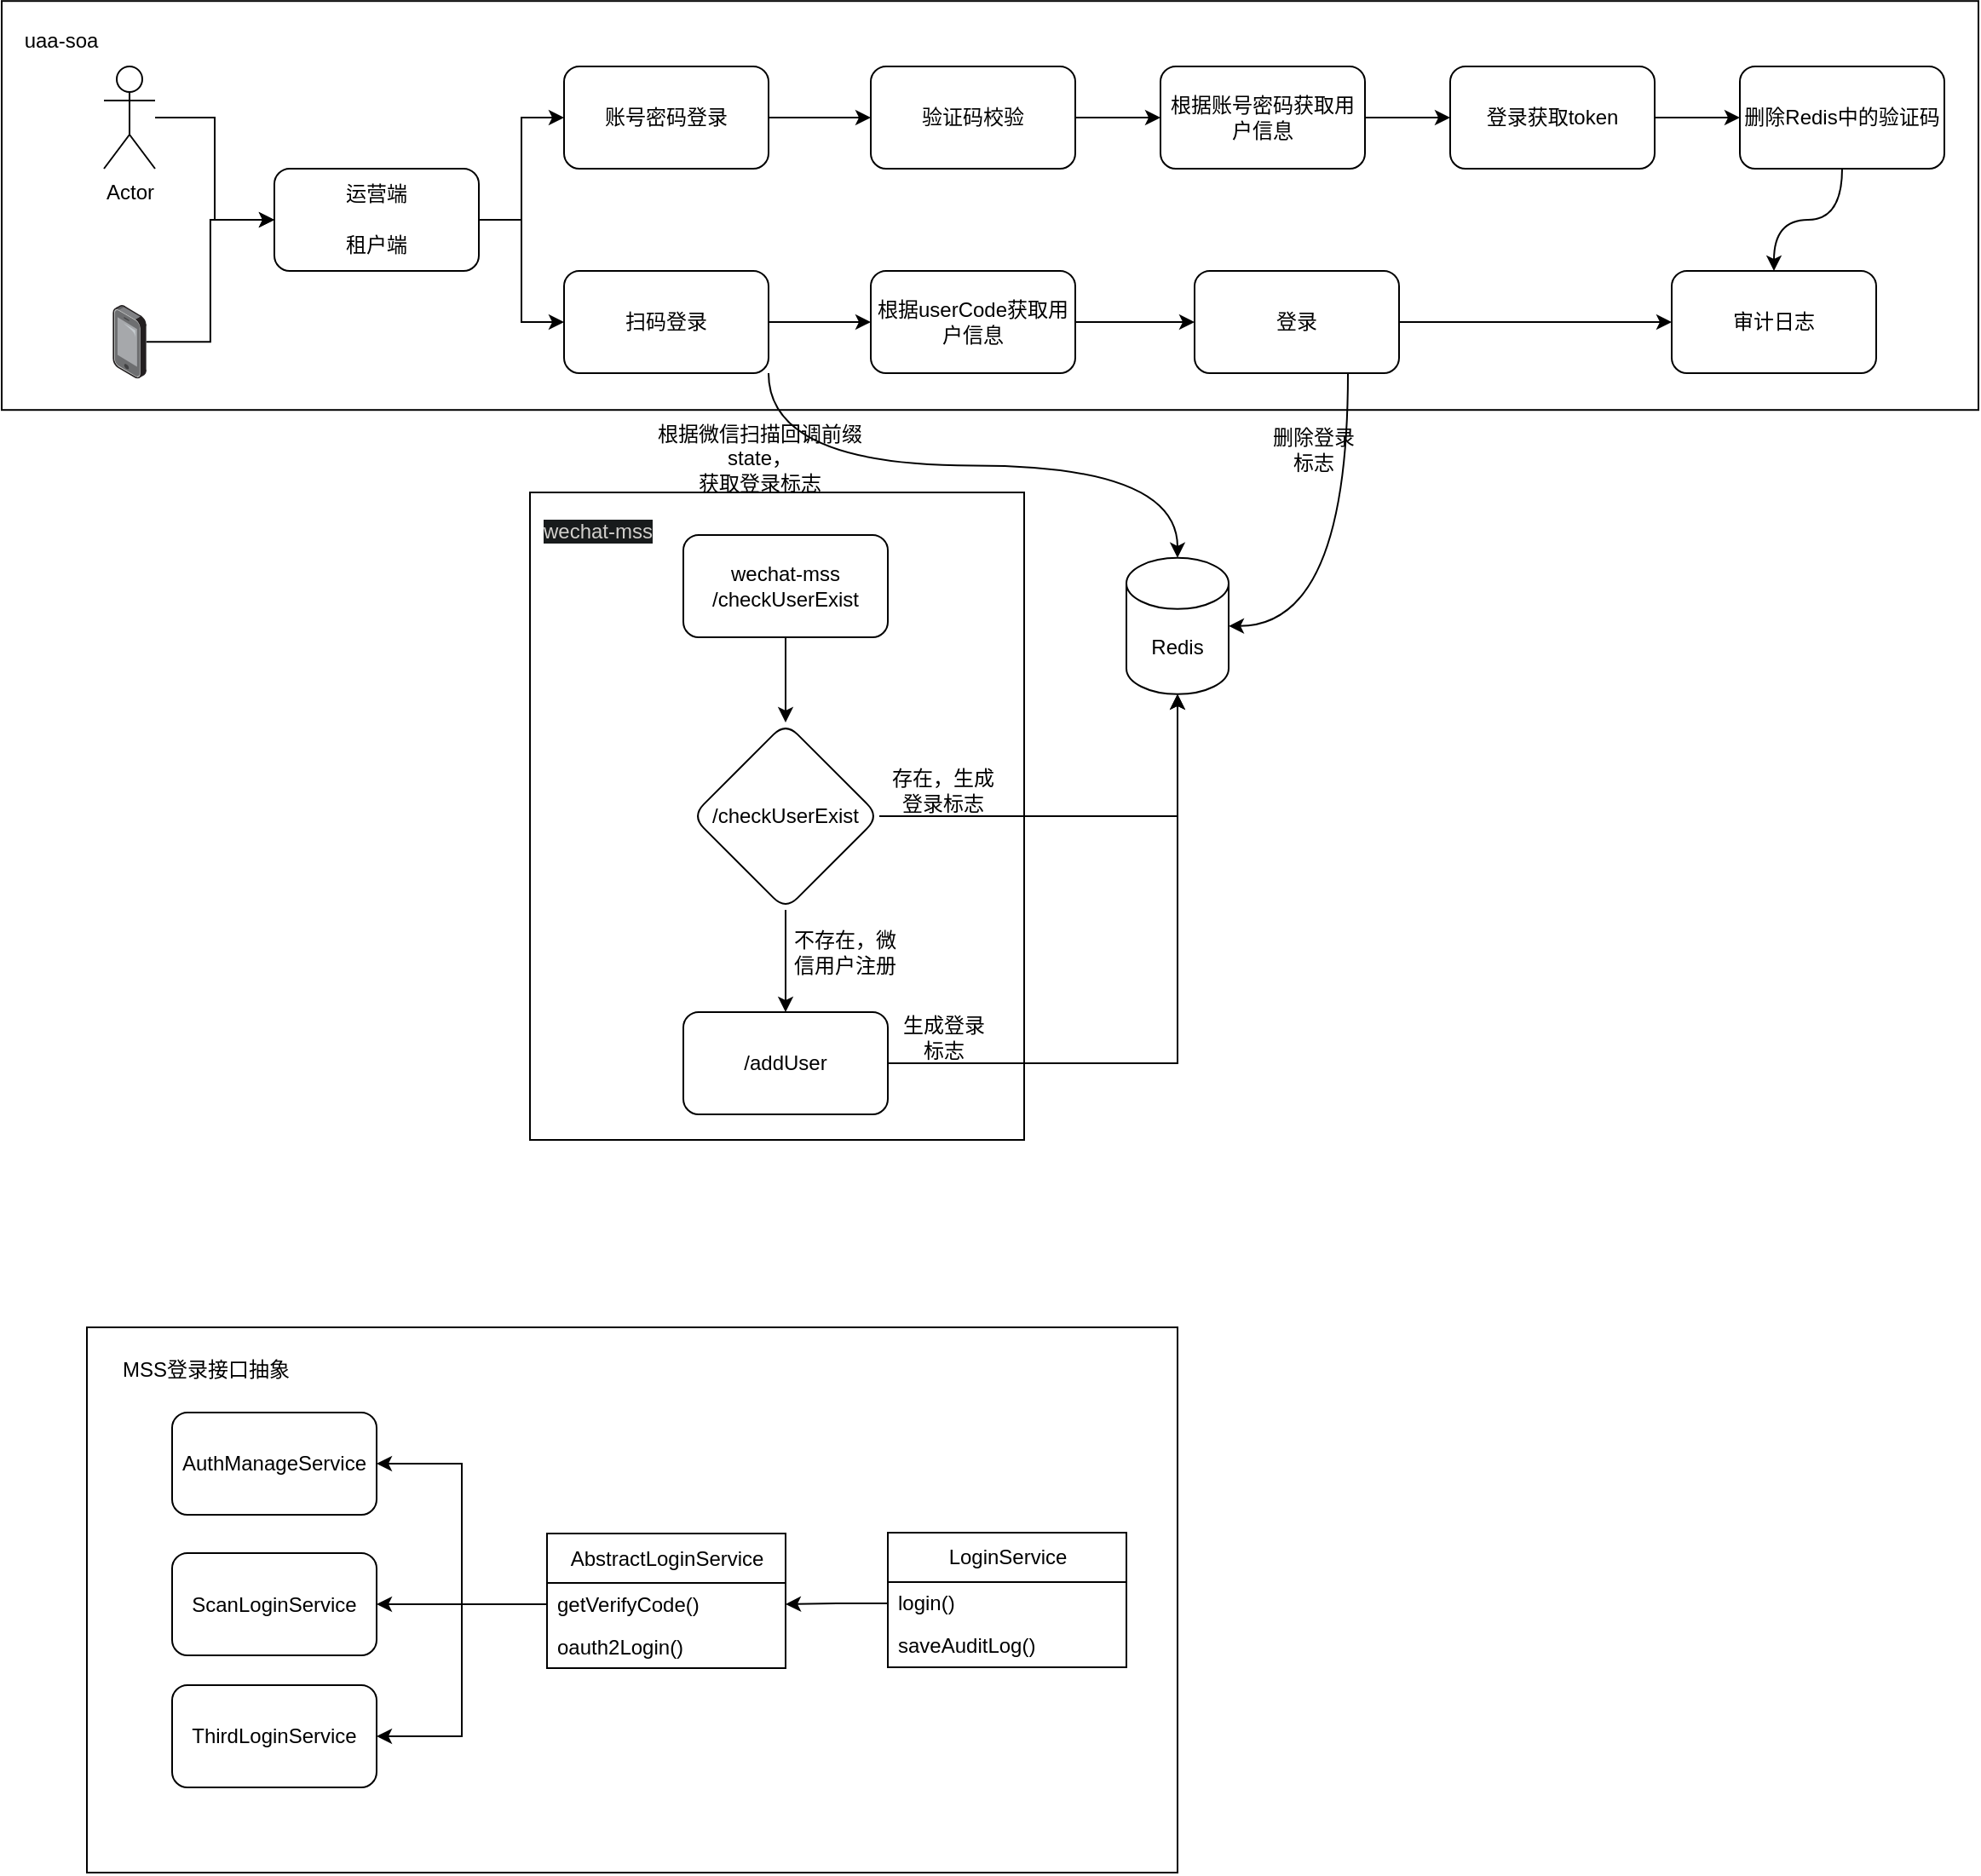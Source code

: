 <mxfile version="20.5.1" type="github">
  <diagram id="CSHMHOhT1F40CPSZBinU" name="第 1 页">
    <mxGraphModel dx="1108" dy="450" grid="1" gridSize="10" guides="1" tooltips="1" connect="1" arrows="1" fold="1" page="1" pageScale="1" pageWidth="827" pageHeight="1169" math="0" shadow="0">
      <root>
        <mxCell id="0" />
        <mxCell id="1" parent="0" />
        <mxCell id="W6JuPS5p_Wff2jWadVtR-45" value="" style="rounded=0;whiteSpace=wrap;html=1;" parent="1" vertex="1">
          <mxGeometry x="20" y="21.6" width="1160" height="240" as="geometry" />
        </mxCell>
        <mxCell id="W6JuPS5p_Wff2jWadVtR-15" value="" style="rounded=0;whiteSpace=wrap;html=1;" parent="1" vertex="1">
          <mxGeometry x="330" y="310" width="290" height="380" as="geometry" />
        </mxCell>
        <mxCell id="dLf7UNA71OGZmiSOI_5H-50" value="" style="rounded=0;whiteSpace=wrap;html=1;" parent="1" vertex="1">
          <mxGeometry x="70" y="800" width="640" height="320" as="geometry" />
        </mxCell>
        <mxCell id="b52GCULrHhmh10Wu_USz-11" style="edgeStyle=orthogonalEdgeStyle;rounded=0;orthogonalLoop=1;jettySize=auto;html=1;entryX=0;entryY=0.5;entryDx=0;entryDy=0;" parent="1" source="dLf7UNA71OGZmiSOI_5H-2" target="b52GCULrHhmh10Wu_USz-8" edge="1">
          <mxGeometry relative="1" as="geometry" />
        </mxCell>
        <mxCell id="dLf7UNA71OGZmiSOI_5H-2" value="Actor" style="shape=umlActor;verticalLabelPosition=bottom;verticalAlign=top;html=1;outlineConnect=0;" parent="1" vertex="1">
          <mxGeometry x="80" y="60" width="30" height="60" as="geometry" />
        </mxCell>
        <mxCell id="b52GCULrHhmh10Wu_USz-12" style="edgeStyle=orthogonalEdgeStyle;rounded=0;orthogonalLoop=1;jettySize=auto;html=1;entryX=0;entryY=0.5;entryDx=0;entryDy=0;" parent="1" source="dLf7UNA71OGZmiSOI_5H-4" target="b52GCULrHhmh10Wu_USz-8" edge="1">
          <mxGeometry relative="1" as="geometry">
            <mxPoint x="170" y="150" as="targetPoint" />
          </mxGeometry>
        </mxCell>
        <mxCell id="dLf7UNA71OGZmiSOI_5H-4" value="" style="points=[];aspect=fixed;html=1;align=center;shadow=0;dashed=0;image;image=img/lib/allied_telesis/computer_and_terminals/Smartphone.svg;" parent="1" vertex="1">
          <mxGeometry x="85.1" y="200" width="19.8" height="43.2" as="geometry" />
        </mxCell>
        <mxCell id="dLf7UNA71OGZmiSOI_5H-10" value="AuthManageService" style="rounded=1;whiteSpace=wrap;html=1;" parent="1" vertex="1">
          <mxGeometry x="120" y="850" width="120" height="60" as="geometry" />
        </mxCell>
        <mxCell id="dLf7UNA71OGZmiSOI_5H-12" value="ScanLoginService" style="rounded=1;whiteSpace=wrap;html=1;" parent="1" vertex="1">
          <mxGeometry x="120" y="932.5" width="120" height="60" as="geometry" />
        </mxCell>
        <mxCell id="dLf7UNA71OGZmiSOI_5H-13" value="ThirdLoginService" style="rounded=1;whiteSpace=wrap;html=1;" parent="1" vertex="1">
          <mxGeometry x="120" y="1010" width="120" height="60" as="geometry" />
        </mxCell>
        <mxCell id="dLf7UNA71OGZmiSOI_5H-42" value="&lt;span style=&quot;font-weight: 400;&quot;&gt;AbstractLoginService&lt;/span&gt;" style="swimlane;fontStyle=1;align=center;verticalAlign=middle;childLayout=stackLayout;horizontal=1;startSize=29;horizontalStack=0;resizeParent=1;resizeParentMax=0;resizeLast=0;collapsible=0;marginBottom=0;html=1;" parent="1" vertex="1">
          <mxGeometry x="340" y="921" width="140" height="79" as="geometry" />
        </mxCell>
        <mxCell id="dLf7UNA71OGZmiSOI_5H-45" value="getVerifyCode()" style="text;html=1;strokeColor=none;fillColor=none;align=left;verticalAlign=middle;spacingLeft=4;spacingRight=4;overflow=hidden;rotatable=0;points=[[0,0.5],[1,0.5]];portConstraint=eastwest;" parent="dLf7UNA71OGZmiSOI_5H-42" vertex="1">
          <mxGeometry y="29" width="140" height="25" as="geometry" />
        </mxCell>
        <mxCell id="dLf7UNA71OGZmiSOI_5H-44" value="oauth2Login()" style="text;html=1;strokeColor=none;fillColor=none;align=left;verticalAlign=middle;spacingLeft=4;spacingRight=4;overflow=hidden;rotatable=0;points=[[0,0.5],[1,0.5]];portConstraint=eastwest;" parent="dLf7UNA71OGZmiSOI_5H-42" vertex="1">
          <mxGeometry y="54" width="140" height="25" as="geometry" />
        </mxCell>
        <mxCell id="dLf7UNA71OGZmiSOI_5H-46" style="edgeStyle=orthogonalEdgeStyle;rounded=0;orthogonalLoop=1;jettySize=auto;html=1;entryX=1;entryY=0.5;entryDx=0;entryDy=0;" parent="1" source="dLf7UNA71OGZmiSOI_5H-45" target="dLf7UNA71OGZmiSOI_5H-10" edge="1">
          <mxGeometry relative="1" as="geometry" />
        </mxCell>
        <mxCell id="dLf7UNA71OGZmiSOI_5H-47" style="edgeStyle=orthogonalEdgeStyle;rounded=0;orthogonalLoop=1;jettySize=auto;html=1;entryX=1;entryY=0.5;entryDx=0;entryDy=0;" parent="1" source="dLf7UNA71OGZmiSOI_5H-45" target="dLf7UNA71OGZmiSOI_5H-12" edge="1">
          <mxGeometry relative="1" as="geometry" />
        </mxCell>
        <mxCell id="dLf7UNA71OGZmiSOI_5H-48" style="edgeStyle=orthogonalEdgeStyle;rounded=0;orthogonalLoop=1;jettySize=auto;html=1;entryX=1;entryY=0.5;entryDx=0;entryDy=0;" parent="1" source="dLf7UNA71OGZmiSOI_5H-45" target="dLf7UNA71OGZmiSOI_5H-13" edge="1">
          <mxGeometry relative="1" as="geometry" />
        </mxCell>
        <mxCell id="dLf7UNA71OGZmiSOI_5H-51" value="MSS登录接口抽象" style="text;html=1;strokeColor=none;fillColor=none;align=center;verticalAlign=middle;whiteSpace=wrap;rounded=0;" parent="1" vertex="1">
          <mxGeometry x="80" y="810" width="120" height="30" as="geometry" />
        </mxCell>
        <mxCell id="dLf7UNA71OGZmiSOI_5H-57" value="&lt;span style=&quot;font-weight: 400;&quot;&gt;LoginService&lt;/span&gt;" style="swimlane;fontStyle=1;align=center;verticalAlign=middle;childLayout=stackLayout;horizontal=1;startSize=29;horizontalStack=0;resizeParent=1;resizeParentMax=0;resizeLast=0;collapsible=0;marginBottom=0;html=1;" parent="1" vertex="1">
          <mxGeometry x="540" y="920.5" width="140" height="79" as="geometry" />
        </mxCell>
        <mxCell id="dLf7UNA71OGZmiSOI_5H-58" value="login()" style="text;html=1;strokeColor=none;fillColor=none;align=left;verticalAlign=middle;spacingLeft=4;spacingRight=4;overflow=hidden;rotatable=0;points=[[0,0.5],[1,0.5]];portConstraint=eastwest;" parent="dLf7UNA71OGZmiSOI_5H-57" vertex="1">
          <mxGeometry y="29" width="140" height="25" as="geometry" />
        </mxCell>
        <mxCell id="dLf7UNA71OGZmiSOI_5H-59" value="saveAuditLog()" style="text;html=1;strokeColor=none;fillColor=none;align=left;verticalAlign=middle;spacingLeft=4;spacingRight=4;overflow=hidden;rotatable=0;points=[[0,0.5],[1,0.5]];portConstraint=eastwest;" parent="dLf7UNA71OGZmiSOI_5H-57" vertex="1">
          <mxGeometry y="54" width="140" height="25" as="geometry" />
        </mxCell>
        <mxCell id="dLf7UNA71OGZmiSOI_5H-60" value="" style="edgeStyle=orthogonalEdgeStyle;rounded=0;orthogonalLoop=1;jettySize=auto;html=1;entryX=1;entryY=0.5;entryDx=0;entryDy=0;" parent="1" source="dLf7UNA71OGZmiSOI_5H-58" target="dLf7UNA71OGZmiSOI_5H-45" edge="1">
          <mxGeometry relative="1" as="geometry" />
        </mxCell>
        <mxCell id="b52GCULrHhmh10Wu_USz-15" style="edgeStyle=orthogonalEdgeStyle;rounded=0;orthogonalLoop=1;jettySize=auto;html=1;entryX=0;entryY=0.5;entryDx=0;entryDy=0;" parent="1" source="b52GCULrHhmh10Wu_USz-8" target="b52GCULrHhmh10Wu_USz-13" edge="1">
          <mxGeometry relative="1" as="geometry" />
        </mxCell>
        <mxCell id="b52GCULrHhmh10Wu_USz-16" style="edgeStyle=orthogonalEdgeStyle;rounded=0;orthogonalLoop=1;jettySize=auto;html=1;" parent="1" source="b52GCULrHhmh10Wu_USz-8" target="b52GCULrHhmh10Wu_USz-14" edge="1">
          <mxGeometry relative="1" as="geometry" />
        </mxCell>
        <mxCell id="b52GCULrHhmh10Wu_USz-8" value="" style="rounded=1;whiteSpace=wrap;html=1;" parent="1" vertex="1">
          <mxGeometry x="180" y="120" width="120" height="60" as="geometry" />
        </mxCell>
        <mxCell id="b52GCULrHhmh10Wu_USz-9" value="运营端" style="text;html=1;strokeColor=none;fillColor=none;align=center;verticalAlign=middle;whiteSpace=wrap;rounded=0;" parent="1" vertex="1">
          <mxGeometry x="210" y="120" width="60" height="30" as="geometry" />
        </mxCell>
        <mxCell id="b52GCULrHhmh10Wu_USz-10" value="租户端" style="text;html=1;strokeColor=none;fillColor=none;align=center;verticalAlign=middle;whiteSpace=wrap;rounded=0;" parent="1" vertex="1">
          <mxGeometry x="210" y="150" width="60" height="30" as="geometry" />
        </mxCell>
        <mxCell id="W6JuPS5p_Wff2jWadVtR-38" value="" style="edgeStyle=orthogonalEdgeStyle;curved=1;rounded=0;orthogonalLoop=1;jettySize=auto;html=1;" parent="1" source="b52GCULrHhmh10Wu_USz-13" target="W6JuPS5p_Wff2jWadVtR-35" edge="1">
          <mxGeometry relative="1" as="geometry" />
        </mxCell>
        <mxCell id="b52GCULrHhmh10Wu_USz-13" value="账号密码登录" style="rounded=1;whiteSpace=wrap;html=1;" parent="1" vertex="1">
          <mxGeometry x="350" y="60" width="120" height="60" as="geometry" />
        </mxCell>
        <mxCell id="W6JuPS5p_Wff2jWadVtR-24" value="" style="edgeStyle=orthogonalEdgeStyle;rounded=0;orthogonalLoop=1;jettySize=auto;html=1;" parent="1" source="b52GCULrHhmh10Wu_USz-14" target="W6JuPS5p_Wff2jWadVtR-23" edge="1">
          <mxGeometry relative="1" as="geometry" />
        </mxCell>
        <mxCell id="937aJtxzMhDiE7O-TSph-1" style="edgeStyle=orthogonalEdgeStyle;rounded=0;orthogonalLoop=1;jettySize=auto;html=1;exitX=1;exitY=1;exitDx=0;exitDy=0;curved=1;" edge="1" parent="1" source="b52GCULrHhmh10Wu_USz-14" target="W6JuPS5p_Wff2jWadVtR-7">
          <mxGeometry relative="1" as="geometry" />
        </mxCell>
        <mxCell id="b52GCULrHhmh10Wu_USz-14" value="扫码登录" style="rounded=1;whiteSpace=wrap;html=1;" parent="1" vertex="1">
          <mxGeometry x="350" y="180" width="120" height="60" as="geometry" />
        </mxCell>
        <mxCell id="W6JuPS5p_Wff2jWadVtR-5" value="" style="edgeStyle=orthogonalEdgeStyle;rounded=0;orthogonalLoop=1;jettySize=auto;html=1;" parent="1" source="W6JuPS5p_Wff2jWadVtR-1" target="W6JuPS5p_Wff2jWadVtR-4" edge="1">
          <mxGeometry relative="1" as="geometry" />
        </mxCell>
        <mxCell id="W6JuPS5p_Wff2jWadVtR-1" value="wechat-mss&lt;br&gt;/checkUserExist" style="rounded=1;whiteSpace=wrap;html=1;" parent="1" vertex="1">
          <mxGeometry x="420" y="335" width="120" height="60" as="geometry" />
        </mxCell>
        <mxCell id="W6JuPS5p_Wff2jWadVtR-12" style="edgeStyle=orthogonalEdgeStyle;rounded=0;orthogonalLoop=1;jettySize=auto;html=1;entryX=0.5;entryY=1;entryDx=0;entryDy=0;entryPerimeter=0;" parent="1" source="W6JuPS5p_Wff2jWadVtR-2" target="W6JuPS5p_Wff2jWadVtR-7" edge="1">
          <mxGeometry relative="1" as="geometry" />
        </mxCell>
        <mxCell id="W6JuPS5p_Wff2jWadVtR-2" value="/addUser" style="rounded=1;whiteSpace=wrap;html=1;" parent="1" vertex="1">
          <mxGeometry x="420" y="615" width="120" height="60" as="geometry" />
        </mxCell>
        <mxCell id="W6JuPS5p_Wff2jWadVtR-8" style="edgeStyle=orthogonalEdgeStyle;rounded=0;orthogonalLoop=1;jettySize=auto;html=1;" parent="1" source="W6JuPS5p_Wff2jWadVtR-4" target="W6JuPS5p_Wff2jWadVtR-7" edge="1">
          <mxGeometry relative="1" as="geometry">
            <mxPoint x="580" y="500" as="targetPoint" />
          </mxGeometry>
        </mxCell>
        <mxCell id="W6JuPS5p_Wff2jWadVtR-10" value="" style="edgeStyle=orthogonalEdgeStyle;rounded=0;orthogonalLoop=1;jettySize=auto;html=1;" parent="1" source="W6JuPS5p_Wff2jWadVtR-4" target="W6JuPS5p_Wff2jWadVtR-2" edge="1">
          <mxGeometry relative="1" as="geometry" />
        </mxCell>
        <mxCell id="W6JuPS5p_Wff2jWadVtR-4" value="/checkUserExist" style="rhombus;whiteSpace=wrap;html=1;rounded=1;" parent="1" vertex="1">
          <mxGeometry x="425" y="445" width="110" height="110" as="geometry" />
        </mxCell>
        <mxCell id="W6JuPS5p_Wff2jWadVtR-7" value="Redis" style="shape=cylinder3;whiteSpace=wrap;html=1;boundedLbl=1;backgroundOutline=1;size=15;" parent="1" vertex="1">
          <mxGeometry x="680" y="348.4" width="60" height="80" as="geometry" />
        </mxCell>
        <mxCell id="W6JuPS5p_Wff2jWadVtR-9" value="存在，生成登录标志" style="text;html=1;strokeColor=none;fillColor=none;align=center;verticalAlign=middle;whiteSpace=wrap;rounded=0;" parent="1" vertex="1">
          <mxGeometry x="540" y="470" width="65" height="30" as="geometry" />
        </mxCell>
        <mxCell id="W6JuPS5p_Wff2jWadVtR-11" value="不存在，微信用户注册" style="text;html=1;strokeColor=none;fillColor=none;align=center;verticalAlign=middle;whiteSpace=wrap;rounded=0;" parent="1" vertex="1">
          <mxGeometry x="480" y="565" width="70" height="30" as="geometry" />
        </mxCell>
        <mxCell id="W6JuPS5p_Wff2jWadVtR-13" value="生成登录标志" style="text;html=1;strokeColor=none;fillColor=none;align=center;verticalAlign=middle;whiteSpace=wrap;rounded=0;" parent="1" vertex="1">
          <mxGeometry x="542.5" y="615" width="60" height="30" as="geometry" />
        </mxCell>
        <mxCell id="W6JuPS5p_Wff2jWadVtR-16" value="&lt;span data-darkreader-inline-bgcolor=&quot;&quot; data-darkreader-inline-color=&quot;&quot; style=&quot;color: rgb(209, 207, 204); font-family: Helvetica; font-size: 12px; font-style: normal; font-variant-ligatures: normal; font-variant-caps: normal; font-weight: 400; letter-spacing: normal; orphans: 2; text-align: center; text-indent: 0px; text-transform: none; widows: 2; word-spacing: 0px; -webkit-text-stroke-width: 0px; background-color: rgb(24, 27, 28); text-decoration-thickness: initial; text-decoration-style: initial; text-decoration-color: initial; float: none; display: inline !important; --darkreader-inline-color:#b5b1ab; --darkreader-inline-bgcolor:#121314;&quot;&gt;wechat-mss&lt;/span&gt;" style="text;html=1;strokeColor=none;fillColor=none;align=center;verticalAlign=middle;whiteSpace=wrap;rounded=0;" parent="1" vertex="1">
          <mxGeometry x="330" y="318.4" width="80" height="30" as="geometry" />
        </mxCell>
        <mxCell id="W6JuPS5p_Wff2jWadVtR-19" value="根据微信扫描回调前缀state，&lt;br&gt;获取登录标志" style="text;html=1;strokeColor=none;fillColor=none;align=center;verticalAlign=middle;whiteSpace=wrap;rounded=0;" parent="1" vertex="1">
          <mxGeometry x="395" y="261.6" width="140" height="56.8" as="geometry" />
        </mxCell>
        <mxCell id="W6JuPS5p_Wff2jWadVtR-26" value="" style="edgeStyle=orthogonalEdgeStyle;rounded=0;orthogonalLoop=1;jettySize=auto;html=1;" parent="1" source="W6JuPS5p_Wff2jWadVtR-23" target="W6JuPS5p_Wff2jWadVtR-25" edge="1">
          <mxGeometry relative="1" as="geometry" />
        </mxCell>
        <mxCell id="W6JuPS5p_Wff2jWadVtR-23" value="根据userCode获取用户信息" style="rounded=1;whiteSpace=wrap;html=1;" parent="1" vertex="1">
          <mxGeometry x="530" y="180" width="120" height="60" as="geometry" />
        </mxCell>
        <mxCell id="W6JuPS5p_Wff2jWadVtR-31" style="edgeStyle=orthogonalEdgeStyle;curved=1;rounded=0;orthogonalLoop=1;jettySize=auto;html=1;entryX=1;entryY=0.5;entryDx=0;entryDy=0;entryPerimeter=0;exitX=0.75;exitY=1;exitDx=0;exitDy=0;" parent="1" source="W6JuPS5p_Wff2jWadVtR-25" target="W6JuPS5p_Wff2jWadVtR-7" edge="1">
          <mxGeometry relative="1" as="geometry" />
        </mxCell>
        <mxCell id="W6JuPS5p_Wff2jWadVtR-34" value="" style="edgeStyle=orthogonalEdgeStyle;curved=1;rounded=0;orthogonalLoop=1;jettySize=auto;html=1;" parent="1" source="W6JuPS5p_Wff2jWadVtR-25" target="W6JuPS5p_Wff2jWadVtR-33" edge="1">
          <mxGeometry relative="1" as="geometry" />
        </mxCell>
        <mxCell id="W6JuPS5p_Wff2jWadVtR-25" value="登录" style="rounded=1;whiteSpace=wrap;html=1;" parent="1" vertex="1">
          <mxGeometry x="720" y="180" width="120" height="60" as="geometry" />
        </mxCell>
        <mxCell id="W6JuPS5p_Wff2jWadVtR-32" value="删除登录标志" style="text;html=1;strokeColor=none;fillColor=none;align=center;verticalAlign=middle;whiteSpace=wrap;rounded=0;" parent="1" vertex="1">
          <mxGeometry x="760" y="270" width="60" height="30" as="geometry" />
        </mxCell>
        <mxCell id="W6JuPS5p_Wff2jWadVtR-33" value="审计日志" style="rounded=1;whiteSpace=wrap;html=1;" parent="1" vertex="1">
          <mxGeometry x="1000" y="180" width="120" height="60" as="geometry" />
        </mxCell>
        <mxCell id="W6JuPS5p_Wff2jWadVtR-39" value="" style="edgeStyle=orthogonalEdgeStyle;curved=1;rounded=0;orthogonalLoop=1;jettySize=auto;html=1;" parent="1" source="W6JuPS5p_Wff2jWadVtR-35" target="W6JuPS5p_Wff2jWadVtR-36" edge="1">
          <mxGeometry relative="1" as="geometry" />
        </mxCell>
        <mxCell id="W6JuPS5p_Wff2jWadVtR-35" value="验证码校验" style="rounded=1;whiteSpace=wrap;html=1;" parent="1" vertex="1">
          <mxGeometry x="530" y="60" width="120" height="60" as="geometry" />
        </mxCell>
        <mxCell id="W6JuPS5p_Wff2jWadVtR-41" value="" style="edgeStyle=orthogonalEdgeStyle;curved=1;rounded=0;orthogonalLoop=1;jettySize=auto;html=1;" parent="1" source="W6JuPS5p_Wff2jWadVtR-36" target="W6JuPS5p_Wff2jWadVtR-40" edge="1">
          <mxGeometry relative="1" as="geometry" />
        </mxCell>
        <mxCell id="W6JuPS5p_Wff2jWadVtR-36" value="根据账号密码获取用户信息" style="rounded=1;whiteSpace=wrap;html=1;" parent="1" vertex="1">
          <mxGeometry x="700" y="60" width="120" height="60" as="geometry" />
        </mxCell>
        <mxCell id="W6JuPS5p_Wff2jWadVtR-43" value="" style="edgeStyle=orthogonalEdgeStyle;curved=1;rounded=0;orthogonalLoop=1;jettySize=auto;html=1;" parent="1" source="W6JuPS5p_Wff2jWadVtR-40" target="W6JuPS5p_Wff2jWadVtR-42" edge="1">
          <mxGeometry relative="1" as="geometry" />
        </mxCell>
        <mxCell id="W6JuPS5p_Wff2jWadVtR-40" value="登录获取token" style="rounded=1;whiteSpace=wrap;html=1;" parent="1" vertex="1">
          <mxGeometry x="870" y="60" width="120" height="60" as="geometry" />
        </mxCell>
        <mxCell id="W6JuPS5p_Wff2jWadVtR-44" style="edgeStyle=orthogonalEdgeStyle;curved=1;rounded=0;orthogonalLoop=1;jettySize=auto;html=1;entryX=0.5;entryY=0;entryDx=0;entryDy=0;" parent="1" source="W6JuPS5p_Wff2jWadVtR-42" target="W6JuPS5p_Wff2jWadVtR-33" edge="1">
          <mxGeometry relative="1" as="geometry" />
        </mxCell>
        <mxCell id="W6JuPS5p_Wff2jWadVtR-42" value="删除Redis中的验证码" style="rounded=1;whiteSpace=wrap;html=1;" parent="1" vertex="1">
          <mxGeometry x="1040" y="60" width="120" height="60" as="geometry" />
        </mxCell>
        <mxCell id="W6JuPS5p_Wff2jWadVtR-46" value="uaa-soa" style="text;html=1;strokeColor=none;fillColor=none;align=center;verticalAlign=middle;whiteSpace=wrap;rounded=0;" parent="1" vertex="1">
          <mxGeometry x="25" y="30" width="60" height="30" as="geometry" />
        </mxCell>
      </root>
    </mxGraphModel>
  </diagram>
</mxfile>
